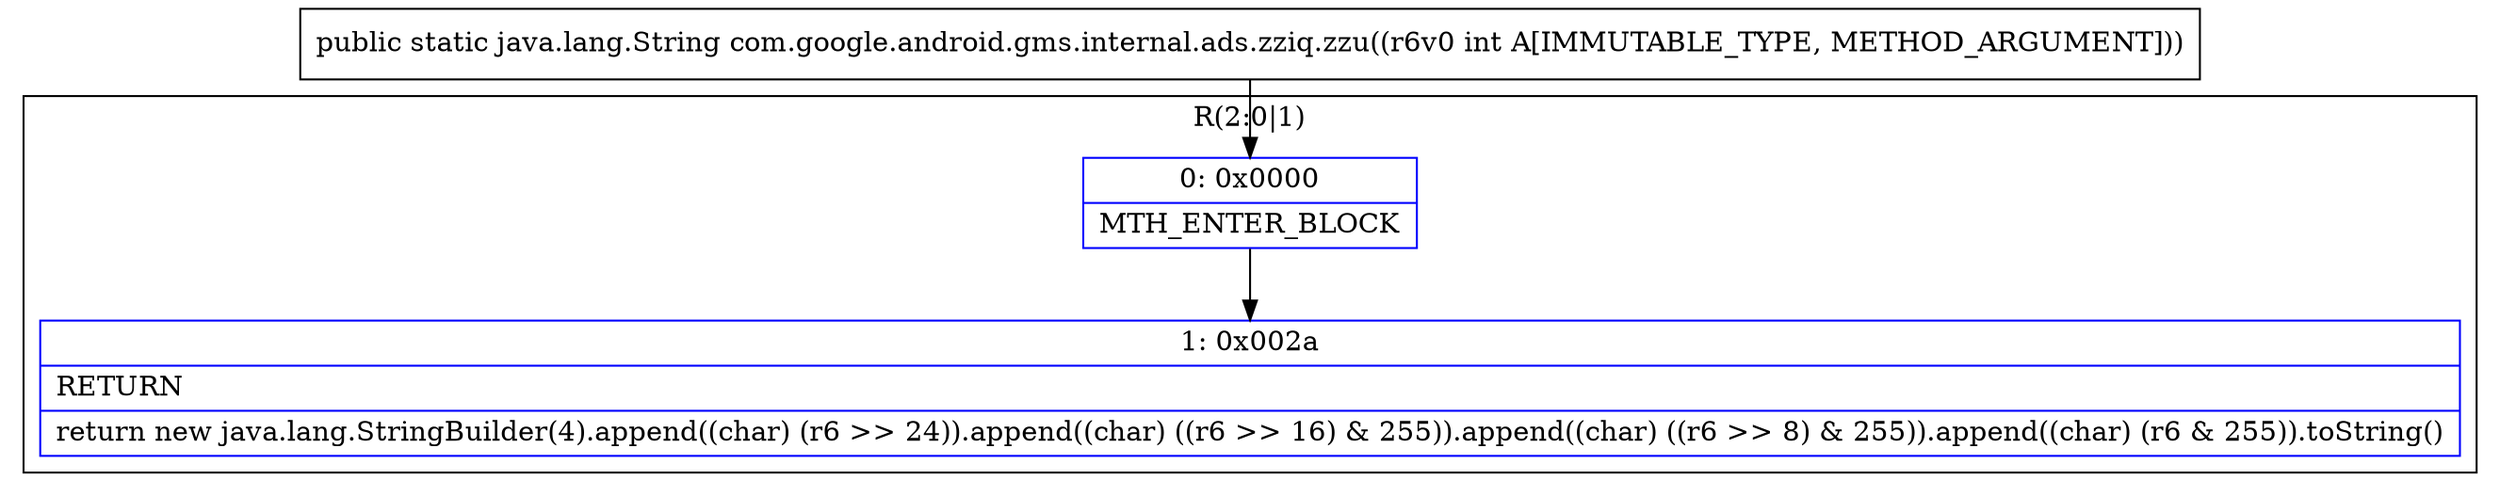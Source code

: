 digraph "CFG forcom.google.android.gms.internal.ads.zziq.zzu(I)Ljava\/lang\/String;" {
subgraph cluster_Region_1374079403 {
label = "R(2:0|1)";
node [shape=record,color=blue];
Node_0 [shape=record,label="{0\:\ 0x0000|MTH_ENTER_BLOCK\l}"];
Node_1 [shape=record,label="{1\:\ 0x002a|RETURN\l|return new java.lang.StringBuilder(4).append((char) (r6 \>\> 24)).append((char) ((r6 \>\> 16) & 255)).append((char) ((r6 \>\> 8) & 255)).append((char) (r6 & 255)).toString()\l}"];
}
MethodNode[shape=record,label="{public static java.lang.String com.google.android.gms.internal.ads.zziq.zzu((r6v0 int A[IMMUTABLE_TYPE, METHOD_ARGUMENT])) }"];
MethodNode -> Node_0;
Node_0 -> Node_1;
}

